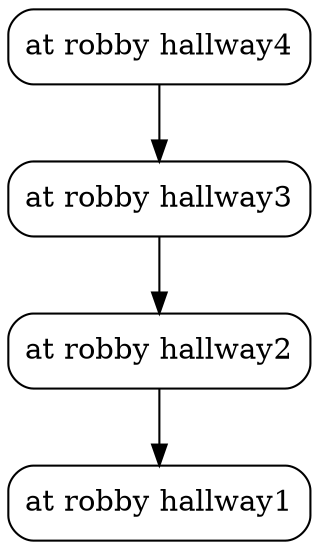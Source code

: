 digraph Tree {
	node [shape=Mrecord];
	 edge [style=solid, color=black];
struct0 [label="<atrobbyhallway4> at robby hallway4"];
struct1 [label="<atrobbyhallway2> at robby hallway2"];
struct2 [label="<atrobbyhallway1> at robby hallway1"];
struct3 [label="<atrobbyhallway3> at robby hallway3"];
struct3:atrobbyhallway3 -> struct1:atrobbyhallway2;
struct1:atrobbyhallway2 -> struct2:atrobbyhallway1;
struct0:atrobbyhallway4 -> struct3:atrobbyhallway3;
}
